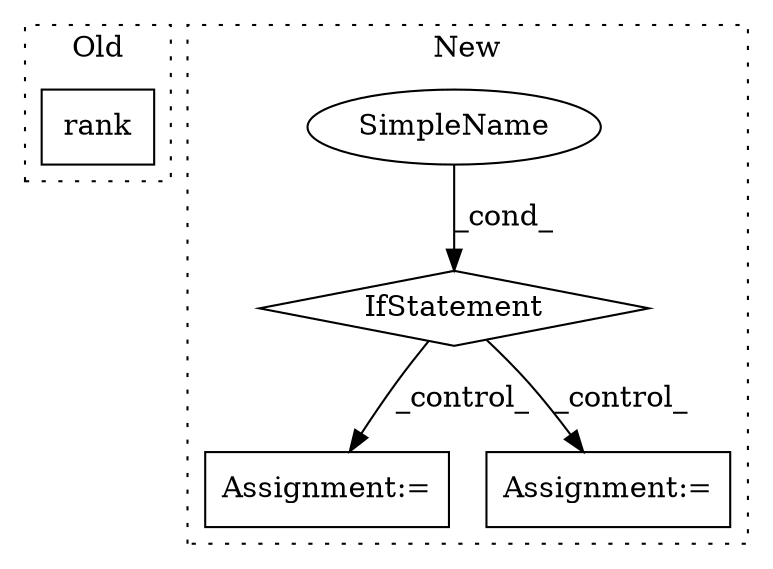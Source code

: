 digraph G {
subgraph cluster0 {
1 [label="rank" a="32" s="4229" l="6" shape="box"];
label = "Old";
style="dotted";
}
subgraph cluster1 {
2 [label="IfStatement" a="25" s="4250,4275" l="4,2" shape="diamond"];
3 [label="Assignment:=" a="7" s="4417" l="1" shape="box"];
4 [label="SimpleName" a="42" s="" l="" shape="ellipse"];
5 [label="Assignment:=" a="7" s="4354" l="1" shape="box"];
label = "New";
style="dotted";
}
2 -> 5 [label="_control_"];
2 -> 3 [label="_control_"];
4 -> 2 [label="_cond_"];
}